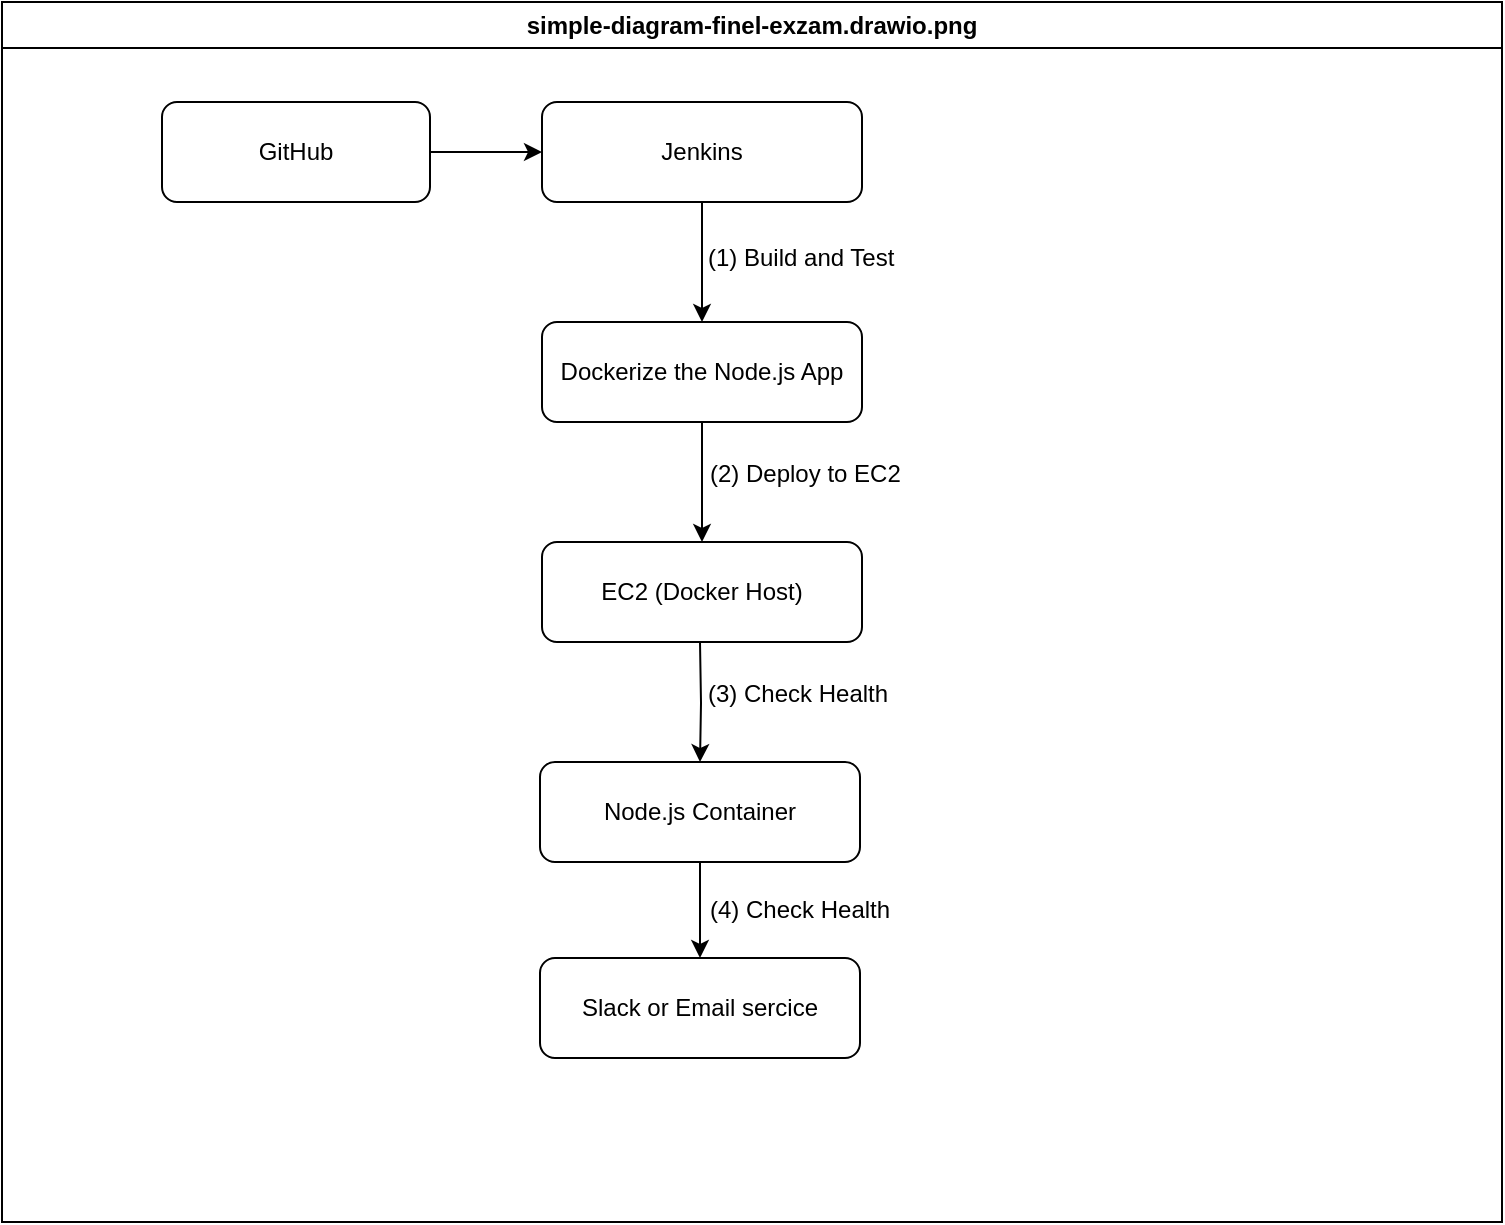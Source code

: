 <mxfile version="21.2.1" type="google">
  <diagram id="C5RBs43oDa-KdzZeNtuy" name="Page-1">
    <mxGraphModel grid="1" page="1" gridSize="10" guides="1" tooltips="1" connect="1" arrows="1" fold="1" pageScale="1" pageWidth="827" pageHeight="1169" math="0" shadow="0">
      <root>
        <mxCell id="WIyWlLk6GJQsqaUBKTNV-0" />
        <mxCell id="WIyWlLk6GJQsqaUBKTNV-1" parent="WIyWlLk6GJQsqaUBKTNV-0" />
        <mxCell id="sF-l01rbhhqzVvnrssiV-11" value="" style="edgeStyle=orthogonalEdgeStyle;rounded=0;orthogonalLoop=1;jettySize=auto;html=1;" edge="1" parent="WIyWlLk6GJQsqaUBKTNV-1" source="WIyWlLk6GJQsqaUBKTNV-3" target="sF-l01rbhhqzVvnrssiV-0">
          <mxGeometry relative="1" as="geometry" />
        </mxCell>
        <mxCell id="WIyWlLk6GJQsqaUBKTNV-3" value="GitHub " style="rounded=1;whiteSpace=wrap;html=1;fontSize=12;glass=0;strokeWidth=1;shadow=0;" vertex="1" parent="WIyWlLk6GJQsqaUBKTNV-1">
          <mxGeometry x="130" y="70" width="134" height="50" as="geometry" />
        </mxCell>
        <mxCell id="sF-l01rbhhqzVvnrssiV-17" value="" style="edgeStyle=orthogonalEdgeStyle;rounded=0;orthogonalLoop=1;jettySize=auto;html=1;" edge="1" parent="WIyWlLk6GJQsqaUBKTNV-1" source="WIyWlLk6GJQsqaUBKTNV-7" target="sF-l01rbhhqzVvnrssiV-15">
          <mxGeometry relative="1" as="geometry" />
        </mxCell>
        <mxCell id="WIyWlLk6GJQsqaUBKTNV-7" value="Dockerize the Node.js App" style="rounded=1;whiteSpace=wrap;html=1;fontSize=12;glass=0;strokeWidth=1;shadow=0;" vertex="1" parent="WIyWlLk6GJQsqaUBKTNV-1">
          <mxGeometry x="320" y="180" width="160" height="50" as="geometry" />
        </mxCell>
        <mxCell id="sF-l01rbhhqzVvnrssiV-12" value="" style="edgeStyle=orthogonalEdgeStyle;rounded=0;orthogonalLoop=1;jettySize=auto;html=1;" edge="1" parent="WIyWlLk6GJQsqaUBKTNV-1" source="sF-l01rbhhqzVvnrssiV-0" target="WIyWlLk6GJQsqaUBKTNV-7">
          <mxGeometry relative="1" as="geometry" />
        </mxCell>
        <mxCell id="sF-l01rbhhqzVvnrssiV-0" value="Jenkins" style="rounded=1;whiteSpace=wrap;html=1;fontSize=12;glass=0;strokeWidth=1;shadow=0;" vertex="1" parent="WIyWlLk6GJQsqaUBKTNV-1">
          <mxGeometry x="320" y="70" width="160" height="50" as="geometry" />
        </mxCell>
        <mxCell id="sF-l01rbhhqzVvnrssiV-14" value="(1) Build and Test" style="text;whiteSpace=wrap;html=1;" vertex="1" parent="WIyWlLk6GJQsqaUBKTNV-1">
          <mxGeometry x="401" y="134" width="100" height="30" as="geometry" />
        </mxCell>
        <mxCell id="sF-l01rbhhqzVvnrssiV-15" value=" EC2&amp;nbsp;(Docker Host)" style="rounded=1;whiteSpace=wrap;html=1;fontSize=12;glass=0;strokeWidth=1;shadow=0;" vertex="1" parent="WIyWlLk6GJQsqaUBKTNV-1">
          <mxGeometry x="320" y="290" width="160" height="50" as="geometry" />
        </mxCell>
        <mxCell id="sF-l01rbhhqzVvnrssiV-16" value="(2) Deploy to EC2" style="text;whiteSpace=wrap;html=1;" vertex="1" parent="WIyWlLk6GJQsqaUBKTNV-1">
          <mxGeometry x="402" y="242" width="100" height="30" as="geometry" />
        </mxCell>
        <mxCell id="sF-l01rbhhqzVvnrssiV-19" value="" style="edgeStyle=orthogonalEdgeStyle;rounded=0;orthogonalLoop=1;jettySize=auto;html=1;" edge="1" parent="WIyWlLk6GJQsqaUBKTNV-1" target="sF-l01rbhhqzVvnrssiV-20">
          <mxGeometry relative="1" as="geometry">
            <mxPoint x="399" y="340" as="sourcePoint" />
          </mxGeometry>
        </mxCell>
        <mxCell id="sF-l01rbhhqzVvnrssiV-25" value="" style="edgeStyle=orthogonalEdgeStyle;rounded=0;orthogonalLoop=1;jettySize=auto;html=1;" edge="1" parent="WIyWlLk6GJQsqaUBKTNV-1" source="sF-l01rbhhqzVvnrssiV-20" target="sF-l01rbhhqzVvnrssiV-23">
          <mxGeometry relative="1" as="geometry" />
        </mxCell>
        <mxCell id="sF-l01rbhhqzVvnrssiV-20" value="Node.js Container" style="rounded=1;whiteSpace=wrap;html=1;fontSize=12;glass=0;strokeWidth=1;shadow=0;" vertex="1" parent="WIyWlLk6GJQsqaUBKTNV-1">
          <mxGeometry x="319" y="400" width="160" height="50" as="geometry" />
        </mxCell>
        <mxCell id="sF-l01rbhhqzVvnrssiV-21" value="(3) Check Health" style="text;whiteSpace=wrap;html=1;" vertex="1" parent="WIyWlLk6GJQsqaUBKTNV-1">
          <mxGeometry x="401" y="352" width="100" height="30" as="geometry" />
        </mxCell>
        <mxCell id="sF-l01rbhhqzVvnrssiV-23" value="Slack or Email sercice" style="rounded=1;whiteSpace=wrap;html=1;fontSize=12;glass=0;strokeWidth=1;shadow=0;" vertex="1" parent="WIyWlLk6GJQsqaUBKTNV-1">
          <mxGeometry x="319" y="498" width="160" height="50" as="geometry" />
        </mxCell>
        <mxCell id="sF-l01rbhhqzVvnrssiV-24" value="(4) Check Health" style="text;whiteSpace=wrap;html=1;" vertex="1" parent="WIyWlLk6GJQsqaUBKTNV-1">
          <mxGeometry x="402" y="460" width="100" height="30" as="geometry" />
        </mxCell>
        <mxCell id="sF-l01rbhhqzVvnrssiV-28" value="simple-diagram-finel-exzam.drawio.png" style="swimlane;whiteSpace=wrap;html=1;" vertex="1" parent="WIyWlLk6GJQsqaUBKTNV-1">
          <mxGeometry x="50" y="20" width="750" height="610" as="geometry" />
        </mxCell>
      </root>
    </mxGraphModel>
  </diagram>
</mxfile>

